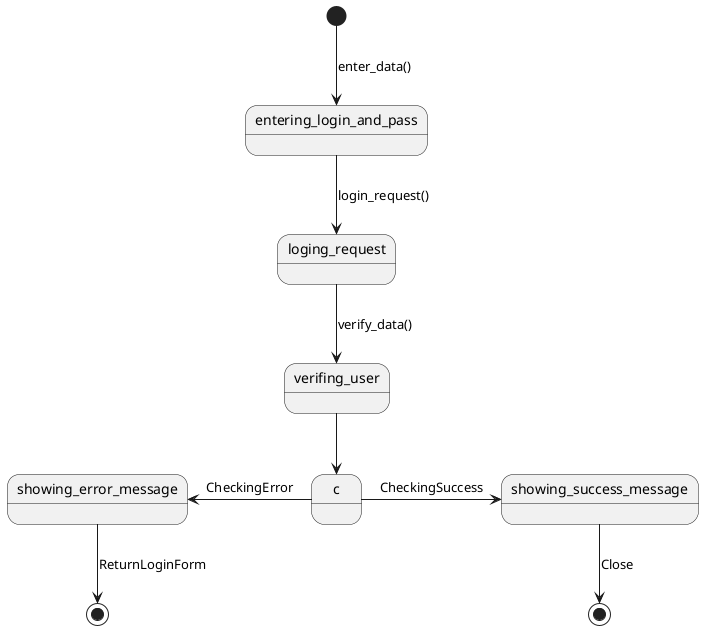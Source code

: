 @startuml
[*] --> entering_login_and_pass : enter_data()
entering_login_and_pass --> loging_request : login_request()
loging_request --> verifing_user : verify_data()
verifing_user --> c
State c <<choice>>
c -left-> showing_error_message : CheckingError
c -right-> showing_success_message : CheckingSuccess
showing_success_message --> [*] : Close
State return <<end>>
showing_error_message -->  return: ReturnLoginForm
@enduml
